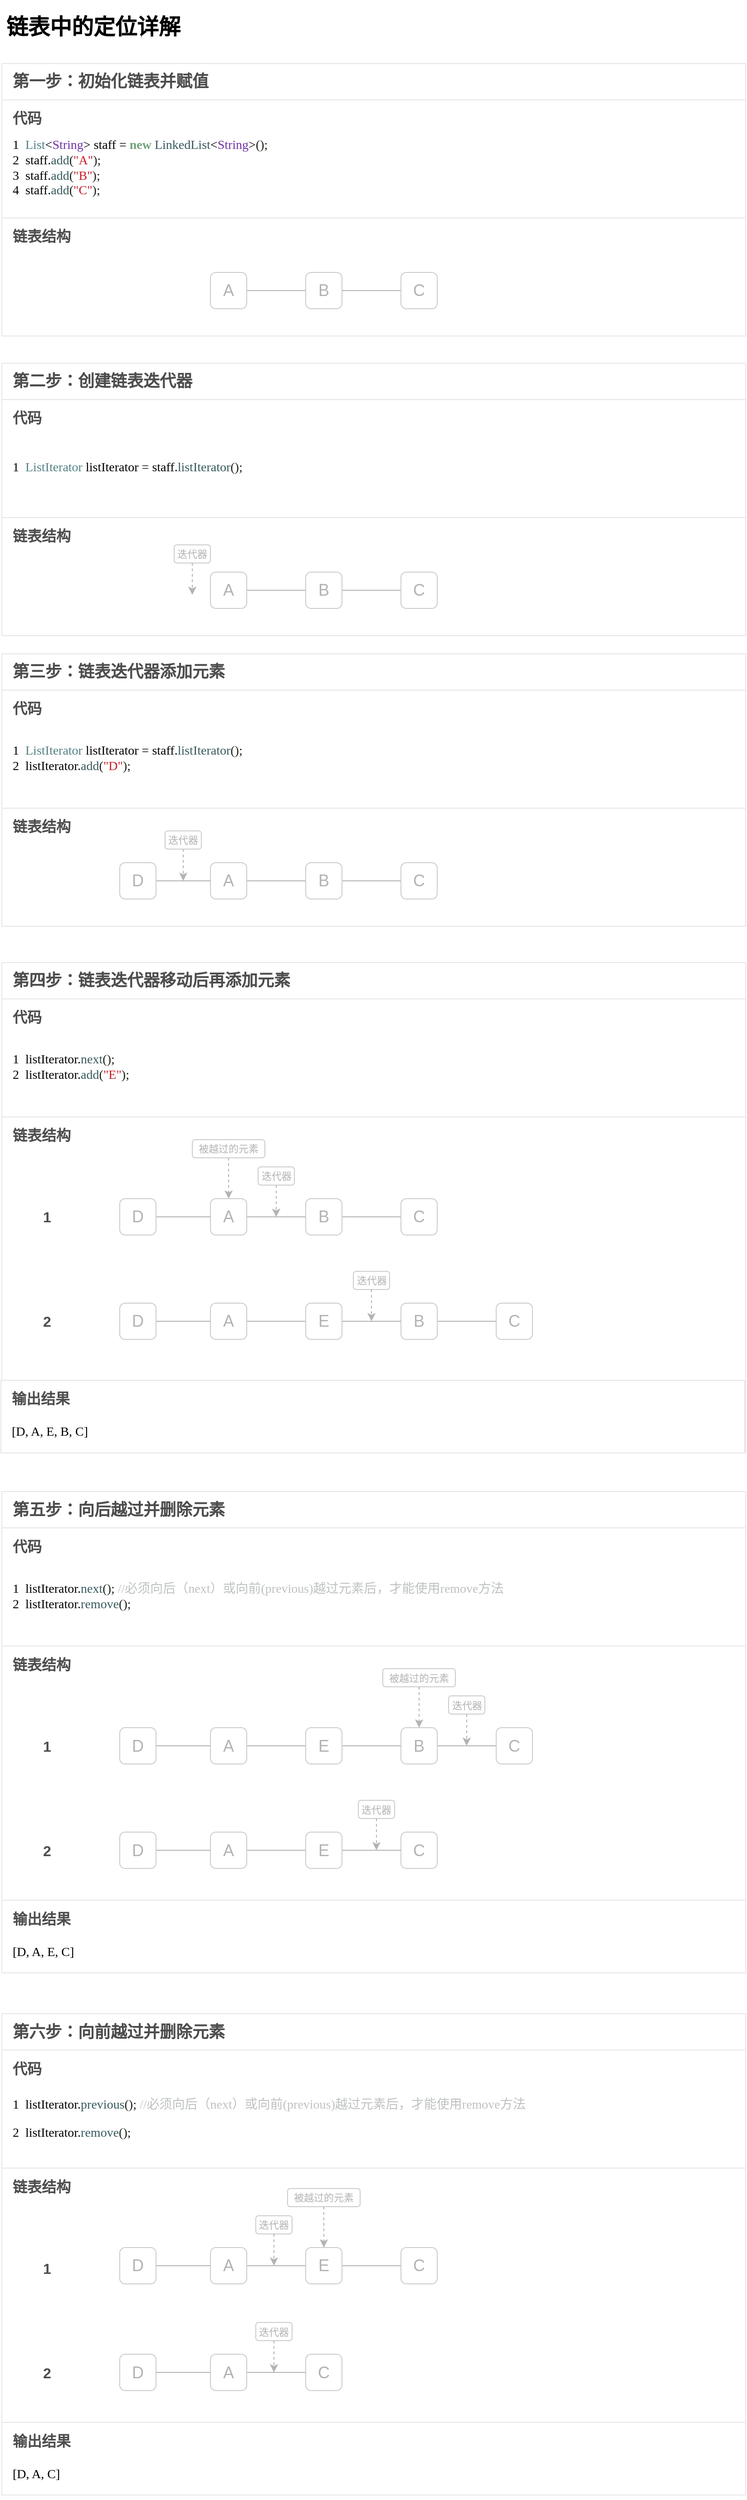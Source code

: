 <mxfile version="11.1.4" type="device"><diagram id="W3RQ6RzzjMSYz3hsEEtu" name="第 1 页"><mxGraphModel dx="1301" dy="922" grid="1" gridSize="10" guides="1" tooltips="1" connect="1" arrows="1" fold="1" page="1" pageScale="1" pageWidth="827" pageHeight="1169" math="0" shadow="0"><root><mxCell id="0"/><mxCell id="1" parent="0"/><mxCell id="7SkddYcQ12JWqPxKXjmv-43" value="" style="rounded=0;whiteSpace=wrap;html=1;fontSize=18;align=left;fontColor=#000000;strokeColor=#E6E6E6;" parent="1" vertex="1"><mxGeometry x="1" y="720" width="820" height="300" as="geometry"/></mxCell><mxCell id="7SkddYcQ12JWqPxKXjmv-44" value="" style="rounded=0;whiteSpace=wrap;html=1;fontSize=18;align=left;fontColor=#000000;strokeColor=#E6E6E6;" parent="1" vertex="1"><mxGeometry x="1" y="760" width="820" height="130" as="geometry"/></mxCell><mxCell id="7SkddYcQ12JWqPxKXjmv-7" value="" style="rounded=0;whiteSpace=wrap;html=1;fontSize=18;align=left;fontColor=#000000;strokeColor=#E6E6E6;" parent="1" vertex="1"><mxGeometry x="1" y="70" width="820" height="300" as="geometry"/></mxCell><mxCell id="7SkddYcQ12JWqPxKXjmv-1" value="&lt;h1&gt;链表中的定位详解&lt;/h1&gt;" style="text;html=1;strokeColor=none;fillColor=none;spacing=5;spacingTop=-20;whiteSpace=wrap;overflow=hidden;rounded=0;" parent="1" vertex="1"><mxGeometry x="1" y="10" width="210" height="40" as="geometry"/></mxCell><mxCell id="7SkddYcQ12JWqPxKXjmv-3" value="第一步：初始化链表并赋值" style="text;html=1;strokeColor=none;fillColor=none;align=left;verticalAlign=middle;whiteSpace=wrap;rounded=0;fontSize=18;fontStyle=1;fontColor=#4D4D4D;" parent="1" vertex="1"><mxGeometry x="11" y="80" width="240" height="20" as="geometry"/></mxCell><mxCell id="7SkddYcQ12JWqPxKXjmv-11" value="" style="rounded=0;whiteSpace=wrap;html=1;fontSize=18;align=left;fontColor=#000000;strokeColor=#E6E6E6;" parent="1" vertex="1"><mxGeometry x="1" y="110" width="820" height="130" as="geometry"/></mxCell><mxCell id="7SkddYcQ12JWqPxKXjmv-16" style="edgeStyle=orthogonalEdgeStyle;rounded=0;orthogonalLoop=1;jettySize=auto;html=1;exitX=1;exitY=0.5;exitDx=0;exitDy=0;entryX=0;entryY=0.5;entryDx=0;entryDy=0;strokeColor=#B3B3B3;fontSize=18;fontColor=#999999;endArrow=none;endFill=0;" parent="1" source="7SkddYcQ12JWqPxKXjmv-12" target="7SkddYcQ12JWqPxKXjmv-13" edge="1"><mxGeometry relative="1" as="geometry"/></mxCell><mxCell id="7SkddYcQ12JWqPxKXjmv-12" value="A" style="rounded=1;whiteSpace=wrap;html=1;strokeColor=#CCCCCC;fontSize=18;fontColor=#B3B3B3;align=center;" parent="1" vertex="1"><mxGeometry x="231" y="300" width="40" height="40" as="geometry"/></mxCell><mxCell id="7SkddYcQ12JWqPxKXjmv-17" style="edgeStyle=orthogonalEdgeStyle;rounded=0;orthogonalLoop=1;jettySize=auto;html=1;exitX=1;exitY=0.5;exitDx=0;exitDy=0;entryX=0;entryY=0.5;entryDx=0;entryDy=0;strokeColor=#B3B3B3;fontSize=18;fontColor=#999999;endArrow=none;endFill=0;" parent="1" source="7SkddYcQ12JWqPxKXjmv-13" target="7SkddYcQ12JWqPxKXjmv-14" edge="1"><mxGeometry relative="1" as="geometry"/></mxCell><mxCell id="7SkddYcQ12JWqPxKXjmv-13" value="B" style="rounded=1;whiteSpace=wrap;html=1;strokeColor=#CCCCCC;fontSize=18;fontColor=#B3B3B3;align=center;" parent="1" vertex="1"><mxGeometry x="336" y="300" width="40" height="40" as="geometry"/></mxCell><mxCell id="7SkddYcQ12JWqPxKXjmv-14" value="C" style="rounded=1;whiteSpace=wrap;html=1;strokeColor=#CCCCCC;fontSize=18;fontColor=#B3B3B3;align=center;" parent="1" vertex="1"><mxGeometry x="441" y="300" width="40" height="40" as="geometry"/></mxCell><mxCell id="7SkddYcQ12JWqPxKXjmv-15" value="链表结构" style="text;html=1;strokeColor=none;fillColor=none;align=left;verticalAlign=middle;whiteSpace=wrap;rounded=0;fontSize=16;fontStyle=1;fontColor=#4D4D4D;" parent="1" vertex="1"><mxGeometry x="11" y="250" width="80" height="20" as="geometry"/></mxCell><mxCell id="7SkddYcQ12JWqPxKXjmv-9" value="&lt;pre style=&quot;background-color: rgb(255 , 255 , 255) ; font-family: &amp;#34;menlo&amp;#34; ; font-size: 10.5pt&quot;&gt;1&lt;span style=&quot;color: #558186&quot;&gt;  List&lt;/span&gt;&amp;lt;&lt;span style=&quot;color: #6f33a7&quot;&gt;String&lt;/span&gt;&amp;gt; staff = &lt;span style=&quot;color: #72a276 ; font-weight: bold&quot;&gt;new &lt;/span&gt;&lt;span style=&quot;color: #37595d&quot;&gt;LinkedList&lt;/span&gt;&amp;lt;&lt;span style=&quot;color: #6f33a7&quot;&gt;String&lt;/span&gt;&amp;gt;&lt;span style=&quot;color: #1a1f16&quot;&gt;();&lt;br&gt;&lt;/span&gt;2  staff.&lt;span style=&quot;color: #37595d&quot;&gt;add&lt;/span&gt;&lt;span style=&quot;color: #1a1f16&quot;&gt;(&lt;/span&gt;&lt;span style=&quot;color: #c81b28&quot;&gt;&quot;A&quot;&lt;/span&gt;&lt;span style=&quot;color: #1a1f16&quot;&gt;);&lt;br&gt;&lt;/span&gt;3  staff.&lt;span style=&quot;color: #37595d&quot;&gt;add&lt;/span&gt;&lt;span style=&quot;color: #1a1f16&quot;&gt;(&lt;/span&gt;&lt;span style=&quot;color: #c81b28&quot;&gt;&quot;B&quot;&lt;/span&gt;&lt;span style=&quot;color: #1a1f16&quot;&gt;);&lt;br&gt;&lt;/span&gt;4  staff.&lt;span style=&quot;color: #37595d&quot;&gt;add&lt;/span&gt;&lt;span style=&quot;color: #1a1f16&quot;&gt;(&lt;/span&gt;&lt;span style=&quot;color: #c81b28&quot;&gt;&quot;C&quot;&lt;/span&gt;&lt;span style=&quot;color: #1a1f16&quot;&gt;);&lt;/span&gt;&lt;/pre&gt;" style="text;html=1;strokeColor=none;fillColor=none;align=left;verticalAlign=middle;whiteSpace=wrap;rounded=0;fontSize=18;fontColor=#000000;" parent="1" vertex="1"><mxGeometry x="11" y="150" width="410" height="70" as="geometry"/></mxCell><mxCell id="7SkddYcQ12JWqPxKXjmv-18" value="代码" style="text;html=1;strokeColor=none;fillColor=none;align=left;verticalAlign=middle;whiteSpace=wrap;rounded=0;fontSize=16;fontStyle=1;fontColor=#4D4D4D;" parent="1" vertex="1"><mxGeometry x="11" y="120" width="80" height="20" as="geometry"/></mxCell><mxCell id="7SkddYcQ12JWqPxKXjmv-19" value="" style="rounded=0;whiteSpace=wrap;html=1;fontSize=18;align=left;fontColor=#000000;strokeColor=#E6E6E6;" parent="1" vertex="1"><mxGeometry x="1" y="400" width="820" height="300" as="geometry"/></mxCell><mxCell id="7SkddYcQ12JWqPxKXjmv-20" value="第二步：创建链表迭代器" style="text;html=1;strokeColor=none;fillColor=none;align=left;verticalAlign=middle;whiteSpace=wrap;rounded=0;fontSize=18;fontStyle=1;fontColor=#4D4D4D;" parent="1" vertex="1"><mxGeometry x="11" y="410" width="240" height="20" as="geometry"/></mxCell><mxCell id="7SkddYcQ12JWqPxKXjmv-21" value="" style="rounded=0;whiteSpace=wrap;html=1;fontSize=18;align=left;fontColor=#000000;strokeColor=#E6E6E6;" parent="1" vertex="1"><mxGeometry x="1" y="440" width="820" height="130" as="geometry"/></mxCell><mxCell id="7SkddYcQ12JWqPxKXjmv-22" style="edgeStyle=orthogonalEdgeStyle;rounded=0;orthogonalLoop=1;jettySize=auto;html=1;exitX=1;exitY=0.5;exitDx=0;exitDy=0;entryX=0;entryY=0.5;entryDx=0;entryDy=0;strokeColor=#B3B3B3;fontSize=18;fontColor=#999999;endArrow=none;endFill=0;" parent="1" source="7SkddYcQ12JWqPxKXjmv-23" target="7SkddYcQ12JWqPxKXjmv-25" edge="1"><mxGeometry relative="1" as="geometry"/></mxCell><mxCell id="7SkddYcQ12JWqPxKXjmv-23" value="A" style="rounded=1;whiteSpace=wrap;html=1;strokeColor=#CCCCCC;fontSize=18;fontColor=#B3B3B3;align=center;" parent="1" vertex="1"><mxGeometry x="231" y="630" width="40" height="40" as="geometry"/></mxCell><mxCell id="7SkddYcQ12JWqPxKXjmv-24" style="edgeStyle=orthogonalEdgeStyle;rounded=0;orthogonalLoop=1;jettySize=auto;html=1;exitX=1;exitY=0.5;exitDx=0;exitDy=0;entryX=0;entryY=0.5;entryDx=0;entryDy=0;strokeColor=#B3B3B3;fontSize=18;fontColor=#999999;endArrow=none;endFill=0;" parent="1" source="7SkddYcQ12JWqPxKXjmv-25" target="7SkddYcQ12JWqPxKXjmv-26" edge="1"><mxGeometry relative="1" as="geometry"/></mxCell><mxCell id="7SkddYcQ12JWqPxKXjmv-25" value="B" style="rounded=1;whiteSpace=wrap;html=1;strokeColor=#CCCCCC;fontSize=18;fontColor=#B3B3B3;align=center;" parent="1" vertex="1"><mxGeometry x="336" y="630" width="40" height="40" as="geometry"/></mxCell><mxCell id="7SkddYcQ12JWqPxKXjmv-26" value="C" style="rounded=1;whiteSpace=wrap;html=1;strokeColor=#CCCCCC;fontSize=18;fontColor=#B3B3B3;align=center;" parent="1" vertex="1"><mxGeometry x="441" y="630" width="40" height="40" as="geometry"/></mxCell><mxCell id="7SkddYcQ12JWqPxKXjmv-27" value="链表结构" style="text;html=1;strokeColor=none;fillColor=none;align=left;verticalAlign=middle;whiteSpace=wrap;rounded=0;fontSize=16;fontStyle=1;fontColor=#4D4D4D;" parent="1" vertex="1"><mxGeometry x="11" y="580" width="80" height="20" as="geometry"/></mxCell><mxCell id="7SkddYcQ12JWqPxKXjmv-28" value="&lt;pre style=&quot;background-color: rgb(255 , 255 , 255) ; font-family: &amp;#34;menlo&amp;#34; ; font-size: 10.5pt&quot;&gt;&lt;pre style=&quot;font-family: &amp;#34;menlo&amp;#34; ; font-size: 10.5pt&quot;&gt;1  &lt;span style=&quot;color: #558186&quot;&gt;ListIterator &lt;/span&gt;listIterator = staff.&lt;span style=&quot;color: #37595d&quot;&gt;listIterator&lt;/span&gt;&lt;span style=&quot;color: #1a1f16&quot;&gt;();&lt;/span&gt;&lt;br&gt;&lt;/pre&gt;&lt;/pre&gt;" style="text;html=1;strokeColor=none;fillColor=none;align=left;verticalAlign=middle;whiteSpace=wrap;rounded=0;fontSize=18;fontColor=#000000;" parent="1" vertex="1"><mxGeometry x="11" y="480" width="410" height="70" as="geometry"/></mxCell><mxCell id="7SkddYcQ12JWqPxKXjmv-29" value="代码" style="text;html=1;strokeColor=none;fillColor=none;align=left;verticalAlign=middle;whiteSpace=wrap;rounded=0;fontSize=16;fontStyle=1;fontColor=#4D4D4D;" parent="1" vertex="1"><mxGeometry x="11" y="450" width="80" height="20" as="geometry"/></mxCell><mxCell id="7SkddYcQ12JWqPxKXjmv-30" value="第三步：链表迭代器添加元素" style="text;html=1;strokeColor=none;fillColor=none;align=left;verticalAlign=middle;whiteSpace=wrap;rounded=0;fontSize=18;fontStyle=1;fontColor=#4D4D4D;" parent="1" vertex="1"><mxGeometry x="11" y="730" width="330" height="20" as="geometry"/></mxCell><mxCell id="7SkddYcQ12JWqPxKXjmv-32" style="edgeStyle=orthogonalEdgeStyle;rounded=0;orthogonalLoop=1;jettySize=auto;html=1;exitX=1;exitY=0.5;exitDx=0;exitDy=0;entryX=0;entryY=0.5;entryDx=0;entryDy=0;strokeColor=#B3B3B3;fontSize=18;fontColor=#999999;endArrow=none;endFill=0;" parent="1" source="7SkddYcQ12JWqPxKXjmv-33" target="7SkddYcQ12JWqPxKXjmv-35" edge="1"><mxGeometry relative="1" as="geometry"/></mxCell><mxCell id="7SkddYcQ12JWqPxKXjmv-33" value="A" style="rounded=1;whiteSpace=wrap;html=1;strokeColor=#CCCCCC;fontSize=18;fontColor=#B3B3B3;align=center;" parent="1" vertex="1"><mxGeometry x="231" y="950" width="40" height="40" as="geometry"/></mxCell><mxCell id="7SkddYcQ12JWqPxKXjmv-34" style="edgeStyle=orthogonalEdgeStyle;rounded=0;orthogonalLoop=1;jettySize=auto;html=1;exitX=1;exitY=0.5;exitDx=0;exitDy=0;entryX=0;entryY=0.5;entryDx=0;entryDy=0;strokeColor=#B3B3B3;fontSize=18;fontColor=#999999;endArrow=none;endFill=0;" parent="1" source="7SkddYcQ12JWqPxKXjmv-35" target="7SkddYcQ12JWqPxKXjmv-36" edge="1"><mxGeometry relative="1" as="geometry"/></mxCell><mxCell id="7SkddYcQ12JWqPxKXjmv-35" value="B" style="rounded=1;whiteSpace=wrap;html=1;strokeColor=#CCCCCC;fontSize=18;fontColor=#B3B3B3;align=center;" parent="1" vertex="1"><mxGeometry x="336" y="950" width="40" height="40" as="geometry"/></mxCell><mxCell id="7SkddYcQ12JWqPxKXjmv-36" value="C" style="rounded=1;whiteSpace=wrap;html=1;strokeColor=#CCCCCC;fontSize=18;fontColor=#B3B3B3;align=center;" parent="1" vertex="1"><mxGeometry x="441" y="950" width="40" height="40" as="geometry"/></mxCell><mxCell id="7SkddYcQ12JWqPxKXjmv-37" value="链表结构" style="text;html=1;strokeColor=none;fillColor=none;align=left;verticalAlign=middle;whiteSpace=wrap;rounded=0;fontSize=16;fontStyle=1;fontColor=#4D4D4D;" parent="1" vertex="1"><mxGeometry x="11" y="900" width="80" height="20" as="geometry"/></mxCell><mxCell id="7SkddYcQ12JWqPxKXjmv-38" value="&lt;pre style=&quot;background-color: rgb(255 , 255 , 255) ; font-family: &amp;#34;menlo&amp;#34; ; font-size: 10.5pt&quot;&gt;&lt;pre style=&quot;font-family: &amp;#34;menlo&amp;#34; ; font-size: 10.5pt&quot;&gt;&lt;pre style=&quot;font-family: &amp;#34;menlo&amp;#34; ; font-size: 10.5pt&quot;&gt;1  &lt;span style=&quot;color: #558186&quot;&gt;ListIterator &lt;/span&gt;listIterator = staff.&lt;span style=&quot;color: #37595d&quot;&gt;listIterator&lt;/span&gt;&lt;span style=&quot;color: #1a1f16&quot;&gt;();&lt;br&gt;&lt;/span&gt;2  listIterator.&lt;span style=&quot;color: #37595d&quot;&gt;add&lt;/span&gt;&lt;span style=&quot;color: #1a1f16&quot;&gt;(&lt;/span&gt;&lt;span style=&quot;color: #c81b28&quot;&gt;&quot;D&quot;&lt;/span&gt;&lt;span style=&quot;color: #1a1f16&quot;&gt;);&lt;/span&gt;&lt;/pre&gt;&lt;/pre&gt;&lt;/pre&gt;" style="text;html=1;strokeColor=none;fillColor=none;align=left;verticalAlign=middle;whiteSpace=wrap;rounded=0;fontSize=18;fontColor=#000000;" parent="1" vertex="1"><mxGeometry x="11" y="800" width="410" height="70" as="geometry"/></mxCell><mxCell id="7SkddYcQ12JWqPxKXjmv-39" value="代码" style="text;html=1;strokeColor=none;fillColor=none;align=left;verticalAlign=middle;whiteSpace=wrap;rounded=0;fontSize=16;fontStyle=1;fontColor=#4D4D4D;" parent="1" vertex="1"><mxGeometry x="11" y="770" width="80" height="20" as="geometry"/></mxCell><mxCell id="7SkddYcQ12JWqPxKXjmv-48" value="" style="group" parent="1" vertex="1" connectable="0"><mxGeometry x="191" y="600" width="40" height="55" as="geometry"/></mxCell><mxCell id="7SkddYcQ12JWqPxKXjmv-46" value="" style="endArrow=classic;html=1;strokeColor=#B3B3B3;fontSize=16;fontColor=#4D4D4D;dashed=1;exitX=0.5;exitY=1;exitDx=0;exitDy=0;" parent="7SkddYcQ12JWqPxKXjmv-48" source="7SkddYcQ12JWqPxKXjmv-47" edge="1"><mxGeometry width="50" height="50" relative="1" as="geometry"><mxPoint x="25" y="20" as="sourcePoint"/><mxPoint x="20" y="55" as="targetPoint"/></mxGeometry></mxCell><mxCell id="7SkddYcQ12JWqPxKXjmv-47" value="迭代器" style="rounded=1;whiteSpace=wrap;html=1;strokeColor=#CCCCCC;fontSize=11;fontColor=#B3B3B3;align=center;" parent="7SkddYcQ12JWqPxKXjmv-48" vertex="1"><mxGeometry width="40" height="20" as="geometry"/></mxCell><mxCell id="7SkddYcQ12JWqPxKXjmv-51" value="" style="group" parent="1" vertex="1" connectable="0"><mxGeometry x="181" y="915" width="40" height="55" as="geometry"/></mxCell><mxCell id="7SkddYcQ12JWqPxKXjmv-52" value="" style="endArrow=classic;html=1;strokeColor=#B3B3B3;fontSize=16;fontColor=#4D4D4D;dashed=1;exitX=0.5;exitY=1;exitDx=0;exitDy=0;" parent="7SkddYcQ12JWqPxKXjmv-51" source="7SkddYcQ12JWqPxKXjmv-53" edge="1"><mxGeometry width="50" height="50" relative="1" as="geometry"><mxPoint x="25" y="20" as="sourcePoint"/><mxPoint x="20" y="55" as="targetPoint"/></mxGeometry></mxCell><mxCell id="7SkddYcQ12JWqPxKXjmv-53" value="迭代器" style="rounded=1;whiteSpace=wrap;html=1;strokeColor=#CCCCCC;fontSize=11;fontColor=#B3B3B3;align=center;" parent="7SkddYcQ12JWqPxKXjmv-51" vertex="1"><mxGeometry width="40" height="20" as="geometry"/></mxCell><mxCell id="7SkddYcQ12JWqPxKXjmv-55" style="edgeStyle=orthogonalEdgeStyle;rounded=0;orthogonalLoop=1;jettySize=auto;html=1;exitX=1;exitY=0.5;exitDx=0;exitDy=0;entryX=0;entryY=0.5;entryDx=0;entryDy=0;endArrow=none;endFill=0;strokeColor=#B3B3B3;fontSize=11;fontColor=#4D4D4D;" parent="1" source="7SkddYcQ12JWqPxKXjmv-54" target="7SkddYcQ12JWqPxKXjmv-33" edge="1"><mxGeometry relative="1" as="geometry"/></mxCell><mxCell id="7SkddYcQ12JWqPxKXjmv-54" value="D" style="rounded=1;whiteSpace=wrap;html=1;strokeColor=#CCCCCC;fontSize=18;fontColor=#B3B3B3;align=center;" parent="1" vertex="1"><mxGeometry x="131" y="950" width="40" height="40" as="geometry"/></mxCell><mxCell id="7SkddYcQ12JWqPxKXjmv-56" value="" style="rounded=0;whiteSpace=wrap;html=1;fontSize=18;align=left;fontColor=#000000;strokeColor=#E6E6E6;" parent="1" vertex="1"><mxGeometry x="1" y="1060" width="820" height="540" as="geometry"/></mxCell><mxCell id="7SkddYcQ12JWqPxKXjmv-57" value="" style="rounded=0;whiteSpace=wrap;html=1;fontSize=18;align=left;fontColor=#000000;strokeColor=#E6E6E6;" parent="1" vertex="1"><mxGeometry x="1" y="1100" width="820" height="130" as="geometry"/></mxCell><mxCell id="7SkddYcQ12JWqPxKXjmv-58" value="第四步：链表迭代器移动后再添加元素" style="text;html=1;strokeColor=none;fillColor=none;align=left;verticalAlign=middle;whiteSpace=wrap;rounded=0;fontSize=18;fontStyle=1;fontColor=#4D4D4D;" parent="1" vertex="1"><mxGeometry x="11" y="1070" width="370" height="20" as="geometry"/></mxCell><mxCell id="7SkddYcQ12JWqPxKXjmv-59" style="edgeStyle=orthogonalEdgeStyle;rounded=0;orthogonalLoop=1;jettySize=auto;html=1;exitX=1;exitY=0.5;exitDx=0;exitDy=0;entryX=0;entryY=0.5;entryDx=0;entryDy=0;strokeColor=#B3B3B3;fontSize=18;fontColor=#999999;endArrow=none;endFill=0;" parent="1" source="7SkddYcQ12JWqPxKXjmv-60" target="7SkddYcQ12JWqPxKXjmv-62" edge="1"><mxGeometry relative="1" as="geometry"/></mxCell><mxCell id="7SkddYcQ12JWqPxKXjmv-60" value="A" style="rounded=1;whiteSpace=wrap;html=1;strokeColor=#CCCCCC;fontSize=18;fontColor=#B3B3B3;align=center;" parent="1" vertex="1"><mxGeometry x="231" y="1320" width="40" height="40" as="geometry"/></mxCell><mxCell id="7SkddYcQ12JWqPxKXjmv-61" style="edgeStyle=orthogonalEdgeStyle;rounded=0;orthogonalLoop=1;jettySize=auto;html=1;exitX=1;exitY=0.5;exitDx=0;exitDy=0;entryX=0;entryY=0.5;entryDx=0;entryDy=0;strokeColor=#B3B3B3;fontSize=18;fontColor=#999999;endArrow=none;endFill=0;" parent="1" source="7SkddYcQ12JWqPxKXjmv-62" target="7SkddYcQ12JWqPxKXjmv-63" edge="1"><mxGeometry relative="1" as="geometry"/></mxCell><mxCell id="7SkddYcQ12JWqPxKXjmv-62" value="B" style="rounded=1;whiteSpace=wrap;html=1;strokeColor=#CCCCCC;fontSize=18;fontColor=#B3B3B3;align=center;" parent="1" vertex="1"><mxGeometry x="336" y="1320" width="40" height="40" as="geometry"/></mxCell><mxCell id="7SkddYcQ12JWqPxKXjmv-63" value="C" style="rounded=1;whiteSpace=wrap;html=1;strokeColor=#CCCCCC;fontSize=18;fontColor=#B3B3B3;align=center;" parent="1" vertex="1"><mxGeometry x="441" y="1320" width="40" height="40" as="geometry"/></mxCell><mxCell id="7SkddYcQ12JWqPxKXjmv-64" value="链表结构" style="text;html=1;strokeColor=none;fillColor=none;align=left;verticalAlign=middle;whiteSpace=wrap;rounded=0;fontSize=16;fontStyle=1;fontColor=#4D4D4D;" parent="1" vertex="1"><mxGeometry x="11" y="1240" width="80" height="20" as="geometry"/></mxCell><mxCell id="7SkddYcQ12JWqPxKXjmv-65" value="&lt;pre style=&quot;background-color: rgb(255 , 255 , 255) ; font-family: &amp;#34;menlo&amp;#34; ; font-size: 10.5pt&quot;&gt;&lt;pre style=&quot;font-family: &amp;#34;menlo&amp;#34; ; font-size: 10.5pt&quot;&gt;&lt;pre style=&quot;font-family: &amp;#34;menlo&amp;#34; ; font-size: 10.5pt&quot;&gt;&lt;pre style=&quot;font-family: &amp;#34;menlo&amp;#34; ; font-size: 10.5pt&quot;&gt;1  listIterator.&lt;span style=&quot;color: #37595d&quot;&gt;next&lt;/span&gt;&lt;span style=&quot;color: #1a1f16&quot;&gt;();&lt;br&gt;&lt;/span&gt;2  listIterator.&lt;span style=&quot;color: #37595d&quot;&gt;add&lt;/span&gt;&lt;span style=&quot;color: #1a1f16&quot;&gt;(&lt;/span&gt;&lt;span style=&quot;color: #c81b28&quot;&gt;&quot;E&quot;&lt;/span&gt;&lt;span style=&quot;color: #1a1f16&quot;&gt;);&lt;/span&gt;&lt;/pre&gt;&lt;/pre&gt;&lt;/pre&gt;&lt;/pre&gt;" style="text;html=1;strokeColor=none;fillColor=none;align=left;verticalAlign=middle;whiteSpace=wrap;rounded=0;fontSize=18;fontColor=#000000;" parent="1" vertex="1"><mxGeometry x="11" y="1140" width="410" height="70" as="geometry"/></mxCell><mxCell id="7SkddYcQ12JWqPxKXjmv-66" value="代码" style="text;html=1;strokeColor=none;fillColor=none;align=left;verticalAlign=middle;whiteSpace=wrap;rounded=0;fontSize=16;fontStyle=1;fontColor=#4D4D4D;" parent="1" vertex="1"><mxGeometry x="11" y="1110" width="80" height="20" as="geometry"/></mxCell><mxCell id="7SkddYcQ12JWqPxKXjmv-67" value="" style="group" parent="1" vertex="1" connectable="0"><mxGeometry x="283.5" y="1285" width="40" height="55" as="geometry"/></mxCell><mxCell id="7SkddYcQ12JWqPxKXjmv-68" value="" style="endArrow=classic;html=1;strokeColor=#B3B3B3;fontSize=16;fontColor=#4D4D4D;dashed=1;" parent="7SkddYcQ12JWqPxKXjmv-67" source="7SkddYcQ12JWqPxKXjmv-69" edge="1"><mxGeometry width="50" height="50" relative="1" as="geometry"><mxPoint x="25" y="20" as="sourcePoint"/><mxPoint x="20" y="55" as="targetPoint"/></mxGeometry></mxCell><mxCell id="7SkddYcQ12JWqPxKXjmv-69" value="迭代器" style="rounded=1;whiteSpace=wrap;html=1;strokeColor=#CCCCCC;fontSize=11;fontColor=#B3B3B3;align=center;" parent="7SkddYcQ12JWqPxKXjmv-67" vertex="1"><mxGeometry width="40" height="20" as="geometry"/></mxCell><mxCell id="7SkddYcQ12JWqPxKXjmv-70" style="edgeStyle=orthogonalEdgeStyle;rounded=0;orthogonalLoop=1;jettySize=auto;html=1;exitX=1;exitY=0.5;exitDx=0;exitDy=0;entryX=0;entryY=0.5;entryDx=0;entryDy=0;endArrow=none;endFill=0;strokeColor=#B3B3B3;fontSize=11;fontColor=#4D4D4D;" parent="1" source="7SkddYcQ12JWqPxKXjmv-71" target="7SkddYcQ12JWqPxKXjmv-60" edge="1"><mxGeometry relative="1" as="geometry"/></mxCell><mxCell id="7SkddYcQ12JWqPxKXjmv-71" value="D" style="rounded=1;whiteSpace=wrap;html=1;strokeColor=#CCCCCC;fontSize=18;fontColor=#B3B3B3;align=center;" parent="1" vertex="1"><mxGeometry x="131" y="1320" width="40" height="40" as="geometry"/></mxCell><mxCell id="7SkddYcQ12JWqPxKXjmv-72" value="1" style="text;html=1;strokeColor=none;fillColor=none;align=center;verticalAlign=middle;whiteSpace=wrap;rounded=0;fontSize=16;fontStyle=1;fontColor=#4D4D4D;" parent="1" vertex="1"><mxGeometry x="11" y="1330" width="80" height="20" as="geometry"/></mxCell><mxCell id="7SkddYcQ12JWqPxKXjmv-85" style="edgeStyle=orthogonalEdgeStyle;rounded=0;orthogonalLoop=1;jettySize=auto;html=1;exitX=1;exitY=0.5;exitDx=0;exitDy=0;entryX=0;entryY=0.5;entryDx=0;entryDy=0;endArrow=none;endFill=0;strokeColor=#B3B3B3;fontSize=11;fontColor=#4D4D4D;" parent="1" source="7SkddYcQ12JWqPxKXjmv-74" target="7SkddYcQ12JWqPxKXjmv-84" edge="1"><mxGeometry relative="1" as="geometry"/></mxCell><mxCell id="7SkddYcQ12JWqPxKXjmv-74" value="A" style="rounded=1;whiteSpace=wrap;html=1;strokeColor=#CCCCCC;fontSize=18;fontColor=#B3B3B3;align=center;" parent="1" vertex="1"><mxGeometry x="231" y="1435" width="40" height="40" as="geometry"/></mxCell><mxCell id="7SkddYcQ12JWqPxKXjmv-75" style="edgeStyle=orthogonalEdgeStyle;rounded=0;orthogonalLoop=1;jettySize=auto;html=1;exitX=1;exitY=0.5;exitDx=0;exitDy=0;entryX=0;entryY=0.5;entryDx=0;entryDy=0;strokeColor=#B3B3B3;fontSize=18;fontColor=#999999;endArrow=none;endFill=0;" parent="1" source="7SkddYcQ12JWqPxKXjmv-76" target="7SkddYcQ12JWqPxKXjmv-77" edge="1"><mxGeometry relative="1" as="geometry"/></mxCell><mxCell id="7SkddYcQ12JWqPxKXjmv-76" value="B" style="rounded=1;whiteSpace=wrap;html=1;strokeColor=#CCCCCC;fontSize=18;fontColor=#B3B3B3;align=center;" parent="1" vertex="1"><mxGeometry x="441" y="1435" width="40" height="40" as="geometry"/></mxCell><mxCell id="7SkddYcQ12JWqPxKXjmv-77" value="C" style="rounded=1;whiteSpace=wrap;html=1;strokeColor=#CCCCCC;fontSize=18;fontColor=#B3B3B3;align=center;" parent="1" vertex="1"><mxGeometry x="546" y="1435" width="40" height="40" as="geometry"/></mxCell><mxCell id="7SkddYcQ12JWqPxKXjmv-81" style="edgeStyle=orthogonalEdgeStyle;rounded=0;orthogonalLoop=1;jettySize=auto;html=1;exitX=1;exitY=0.5;exitDx=0;exitDy=0;entryX=0;entryY=0.5;entryDx=0;entryDy=0;endArrow=none;endFill=0;strokeColor=#B3B3B3;fontSize=11;fontColor=#4D4D4D;" parent="1" source="7SkddYcQ12JWqPxKXjmv-82" target="7SkddYcQ12JWqPxKXjmv-74" edge="1"><mxGeometry relative="1" as="geometry"/></mxCell><mxCell id="7SkddYcQ12JWqPxKXjmv-82" value="D" style="rounded=1;whiteSpace=wrap;html=1;strokeColor=#CCCCCC;fontSize=18;fontColor=#B3B3B3;align=center;" parent="1" vertex="1"><mxGeometry x="131" y="1435" width="40" height="40" as="geometry"/></mxCell><mxCell id="7SkddYcQ12JWqPxKXjmv-83" value="2" style="text;html=1;strokeColor=none;fillColor=none;align=center;verticalAlign=middle;whiteSpace=wrap;rounded=0;fontSize=16;fontStyle=1;fontColor=#4D4D4D;" parent="1" vertex="1"><mxGeometry x="11" y="1445" width="80" height="20" as="geometry"/></mxCell><mxCell id="7SkddYcQ12JWqPxKXjmv-86" style="edgeStyle=orthogonalEdgeStyle;rounded=0;orthogonalLoop=1;jettySize=auto;html=1;exitX=1;exitY=0.5;exitDx=0;exitDy=0;entryX=0;entryY=0.5;entryDx=0;entryDy=0;endArrow=none;endFill=0;strokeColor=#B3B3B3;fontSize=11;fontColor=#4D4D4D;" parent="1" source="7SkddYcQ12JWqPxKXjmv-84" target="7SkddYcQ12JWqPxKXjmv-76" edge="1"><mxGeometry relative="1" as="geometry"/></mxCell><mxCell id="7SkddYcQ12JWqPxKXjmv-84" value="E" style="rounded=1;whiteSpace=wrap;html=1;strokeColor=#CCCCCC;fontSize=18;fontColor=#B3B3B3;align=center;" parent="1" vertex="1"><mxGeometry x="336" y="1435" width="40" height="40" as="geometry"/></mxCell><mxCell id="7SkddYcQ12JWqPxKXjmv-80" value="迭代器" style="rounded=1;whiteSpace=wrap;html=1;strokeColor=#CCCCCC;fontSize=11;fontColor=#B3B3B3;align=center;" parent="1" vertex="1"><mxGeometry x="388.5" y="1400" width="40" height="20" as="geometry"/></mxCell><mxCell id="7SkddYcQ12JWqPxKXjmv-79" value="" style="endArrow=classic;html=1;strokeColor=#B3B3B3;fontSize=16;fontColor=#4D4D4D;dashed=1;" parent="1" source="7SkddYcQ12JWqPxKXjmv-80" edge="1"><mxGeometry width="50" height="50" relative="1" as="geometry"><mxPoint x="413.5" y="1420" as="sourcePoint"/><mxPoint x="408.5" y="1455" as="targetPoint"/></mxGeometry></mxCell><mxCell id="7SkddYcQ12JWqPxKXjmv-87" value="" style="rounded=0;whiteSpace=wrap;html=1;fontSize=18;align=left;fontColor=#000000;strokeColor=#E6E6E6;" parent="1" vertex="1"><mxGeometry x="1" y="1642.5" width="820" height="530" as="geometry"/></mxCell><mxCell id="7SkddYcQ12JWqPxKXjmv-88" value="" style="rounded=0;whiteSpace=wrap;html=1;fontSize=18;align=left;fontColor=#000000;strokeColor=#E6E6E6;" parent="1" vertex="1"><mxGeometry x="1" y="1682.5" width="820" height="130" as="geometry"/></mxCell><mxCell id="7SkddYcQ12JWqPxKXjmv-89" value="第五步：向后越过并删除元素" style="text;html=1;strokeColor=none;fillColor=none;align=left;verticalAlign=middle;whiteSpace=wrap;rounded=0;fontSize=18;fontStyle=1;fontColor=#4D4D4D;" parent="1" vertex="1"><mxGeometry x="11" y="1652.5" width="290" height="20" as="geometry"/></mxCell><mxCell id="7SkddYcQ12JWqPxKXjmv-95" value="链表结构" style="text;html=1;strokeColor=none;fillColor=none;align=left;verticalAlign=middle;whiteSpace=wrap;rounded=0;fontSize=16;fontStyle=1;fontColor=#4D4D4D;" parent="1" vertex="1"><mxGeometry x="11" y="1822.5" width="80" height="20" as="geometry"/></mxCell><mxCell id="7SkddYcQ12JWqPxKXjmv-96" value="&lt;pre style=&quot;background-color: rgb(255 , 255 , 255) ; font-family: &amp;#34;menlo&amp;#34; ; font-size: 10.5pt&quot;&gt;&lt;pre style=&quot;font-family: &amp;#34;menlo&amp;#34; ; font-size: 10.5pt&quot;&gt;&lt;pre style=&quot;font-family: &amp;#34;menlo&amp;#34; ; font-size: 10.5pt&quot;&gt;&lt;pre style=&quot;font-family: &amp;#34;menlo&amp;#34; ; font-size: 10.5pt&quot;&gt;&lt;pre style=&quot;font-family: &amp;#34;menlo&amp;#34; ; font-size: 10.5pt&quot;&gt;&lt;pre style=&quot;font-family: &amp;#34;menlo&amp;#34; ; font-size: 10.5pt&quot;&gt;1  listIterator.&lt;span style=&quot;color: #37595d&quot;&gt;next&lt;/span&gt;&lt;span style=&quot;color: #1a1f16&quot;&gt;(); &lt;/span&gt;&lt;span style=&quot;color: #bdc2bf&quot;&gt;//必须向后（next）或向前(previous)越过元素后，才能使用remove方法&lt;br&gt;&lt;/span&gt;2  listIterator.&lt;span style=&quot;color: #37595d&quot;&gt;remove&lt;/span&gt;&lt;span style=&quot;color: #1a1f16&quot;&gt;();&lt;/span&gt;&lt;/pre&gt;&lt;/pre&gt;&lt;/pre&gt;&lt;/pre&gt;&lt;/pre&gt;&lt;/pre&gt;" style="text;html=1;strokeColor=none;fillColor=none;align=left;verticalAlign=middle;whiteSpace=wrap;rounded=0;fontSize=18;fontColor=#000000;" parent="1" vertex="1"><mxGeometry x="11" y="1722.5" width="690" height="70" as="geometry"/></mxCell><mxCell id="7SkddYcQ12JWqPxKXjmv-97" value="代码" style="text;html=1;strokeColor=none;fillColor=none;align=left;verticalAlign=middle;whiteSpace=wrap;rounded=0;fontSize=16;fontStyle=1;fontColor=#4D4D4D;" parent="1" vertex="1"><mxGeometry x="11" y="1692.5" width="80" height="20" as="geometry"/></mxCell><mxCell id="7SkddYcQ12JWqPxKXjmv-103" value="1" style="text;html=1;strokeColor=none;fillColor=none;align=center;verticalAlign=middle;whiteSpace=wrap;rounded=0;fontSize=16;fontStyle=1;fontColor=#4D4D4D;" parent="1" vertex="1"><mxGeometry x="11" y="1912.5" width="80" height="20" as="geometry"/></mxCell><mxCell id="7SkddYcQ12JWqPxKXjmv-104" style="edgeStyle=orthogonalEdgeStyle;rounded=0;orthogonalLoop=1;jettySize=auto;html=1;exitX=1;exitY=0.5;exitDx=0;exitDy=0;entryX=0;entryY=0.5;entryDx=0;entryDy=0;endArrow=none;endFill=0;strokeColor=#B3B3B3;fontSize=11;fontColor=#4D4D4D;" parent="1" source="7SkddYcQ12JWqPxKXjmv-105" target="7SkddYcQ12JWqPxKXjmv-113" edge="1"><mxGeometry relative="1" as="geometry"/></mxCell><mxCell id="7SkddYcQ12JWqPxKXjmv-105" value="A" style="rounded=1;whiteSpace=wrap;html=1;strokeColor=#CCCCCC;fontSize=18;fontColor=#B3B3B3;align=center;" parent="1" vertex="1"><mxGeometry x="231" y="1902.5" width="40" height="40" as="geometry"/></mxCell><mxCell id="7SkddYcQ12JWqPxKXjmv-106" style="edgeStyle=orthogonalEdgeStyle;rounded=0;orthogonalLoop=1;jettySize=auto;html=1;exitX=1;exitY=0.5;exitDx=0;exitDy=0;entryX=0;entryY=0.5;entryDx=0;entryDy=0;strokeColor=#B3B3B3;fontSize=18;fontColor=#999999;endArrow=none;endFill=0;" parent="1" source="7SkddYcQ12JWqPxKXjmv-107" target="7SkddYcQ12JWqPxKXjmv-108" edge="1"><mxGeometry relative="1" as="geometry"/></mxCell><mxCell id="7SkddYcQ12JWqPxKXjmv-107" value="B" style="rounded=1;whiteSpace=wrap;html=1;strokeColor=#CCCCCC;fontSize=18;fontColor=#B3B3B3;align=center;" parent="1" vertex="1"><mxGeometry x="441" y="1902.5" width="40" height="40" as="geometry"/></mxCell><mxCell id="7SkddYcQ12JWqPxKXjmv-108" value="C" style="rounded=1;whiteSpace=wrap;html=1;strokeColor=#CCCCCC;fontSize=18;fontColor=#B3B3B3;align=center;" parent="1" vertex="1"><mxGeometry x="546" y="1902.5" width="40" height="40" as="geometry"/></mxCell><mxCell id="7SkddYcQ12JWqPxKXjmv-109" style="edgeStyle=orthogonalEdgeStyle;rounded=0;orthogonalLoop=1;jettySize=auto;html=1;exitX=1;exitY=0.5;exitDx=0;exitDy=0;entryX=0;entryY=0.5;entryDx=0;entryDy=0;endArrow=none;endFill=0;strokeColor=#B3B3B3;fontSize=11;fontColor=#4D4D4D;" parent="1" source="7SkddYcQ12JWqPxKXjmv-110" target="7SkddYcQ12JWqPxKXjmv-105" edge="1"><mxGeometry relative="1" as="geometry"/></mxCell><mxCell id="7SkddYcQ12JWqPxKXjmv-110" value="D" style="rounded=1;whiteSpace=wrap;html=1;strokeColor=#CCCCCC;fontSize=18;fontColor=#B3B3B3;align=center;" parent="1" vertex="1"><mxGeometry x="131" y="1902.5" width="40" height="40" as="geometry"/></mxCell><mxCell id="7SkddYcQ12JWqPxKXjmv-111" value="2" style="text;html=1;strokeColor=none;fillColor=none;align=center;verticalAlign=middle;whiteSpace=wrap;rounded=0;fontSize=16;fontStyle=1;fontColor=#4D4D4D;" parent="1" vertex="1"><mxGeometry x="11" y="2027.5" width="80" height="20" as="geometry"/></mxCell><mxCell id="7SkddYcQ12JWqPxKXjmv-112" style="edgeStyle=orthogonalEdgeStyle;rounded=0;orthogonalLoop=1;jettySize=auto;html=1;exitX=1;exitY=0.5;exitDx=0;exitDy=0;entryX=0;entryY=0.5;entryDx=0;entryDy=0;endArrow=none;endFill=0;strokeColor=#B3B3B3;fontSize=11;fontColor=#4D4D4D;" parent="1" source="7SkddYcQ12JWqPxKXjmv-113" target="7SkddYcQ12JWqPxKXjmv-107" edge="1"><mxGeometry relative="1" as="geometry"/></mxCell><mxCell id="7SkddYcQ12JWqPxKXjmv-113" value="E" style="rounded=1;whiteSpace=wrap;html=1;strokeColor=#CCCCCC;fontSize=18;fontColor=#B3B3B3;align=center;" parent="1" vertex="1"><mxGeometry x="336" y="1902.5" width="40" height="40" as="geometry"/></mxCell><mxCell id="7SkddYcQ12JWqPxKXjmv-114" value="迭代器" style="rounded=1;whiteSpace=wrap;html=1;strokeColor=#CCCCCC;fontSize=11;fontColor=#B3B3B3;align=center;" parent="1" vertex="1"><mxGeometry x="493.5" y="1867.5" width="40" height="20" as="geometry"/></mxCell><mxCell id="7SkddYcQ12JWqPxKXjmv-115" value="" style="endArrow=classic;html=1;strokeColor=#B3B3B3;fontSize=16;fontColor=#4D4D4D;dashed=1;" parent="1" source="7SkddYcQ12JWqPxKXjmv-114" edge="1"><mxGeometry width="50" height="50" relative="1" as="geometry"><mxPoint x="518.5" y="1887.5" as="sourcePoint"/><mxPoint x="513.5" y="1922.5" as="targetPoint"/></mxGeometry></mxCell><mxCell id="wWGhLeHHi8Di6U3fGW6Z-1" style="edgeStyle=orthogonalEdgeStyle;rounded=0;orthogonalLoop=1;jettySize=auto;html=1;exitX=1;exitY=0.5;exitDx=0;exitDy=0;entryX=0;entryY=0.5;entryDx=0;entryDy=0;endArrow=none;endFill=0;strokeColor=#B3B3B3;fontSize=11;fontColor=#4D4D4D;" edge="1" source="wWGhLeHHi8Di6U3fGW6Z-2" target="wWGhLeHHi8Di6U3fGW6Z-9" parent="1"><mxGeometry relative="1" as="geometry"/></mxCell><mxCell id="wWGhLeHHi8Di6U3fGW6Z-2" value="A" style="rounded=1;whiteSpace=wrap;html=1;strokeColor=#CCCCCC;fontSize=18;fontColor=#B3B3B3;align=center;" vertex="1" parent="1"><mxGeometry x="231" y="2017.5" width="40" height="40" as="geometry"/></mxCell><mxCell id="wWGhLeHHi8Di6U3fGW6Z-5" value="C" style="rounded=1;whiteSpace=wrap;html=1;strokeColor=#CCCCCC;fontSize=18;fontColor=#B3B3B3;align=center;" vertex="1" parent="1"><mxGeometry x="441" y="2017.5" width="40" height="40" as="geometry"/></mxCell><mxCell id="wWGhLeHHi8Di6U3fGW6Z-6" style="edgeStyle=orthogonalEdgeStyle;rounded=0;orthogonalLoop=1;jettySize=auto;html=1;exitX=1;exitY=0.5;exitDx=0;exitDy=0;entryX=0;entryY=0.5;entryDx=0;entryDy=0;endArrow=none;endFill=0;strokeColor=#B3B3B3;fontSize=11;fontColor=#4D4D4D;" edge="1" source="wWGhLeHHi8Di6U3fGW6Z-7" target="wWGhLeHHi8Di6U3fGW6Z-2" parent="1"><mxGeometry relative="1" as="geometry"/></mxCell><mxCell id="wWGhLeHHi8Di6U3fGW6Z-7" value="D" style="rounded=1;whiteSpace=wrap;html=1;strokeColor=#CCCCCC;fontSize=18;fontColor=#B3B3B3;align=center;" vertex="1" parent="1"><mxGeometry x="131" y="2017.5" width="40" height="40" as="geometry"/></mxCell><mxCell id="wWGhLeHHi8Di6U3fGW6Z-8" style="edgeStyle=orthogonalEdgeStyle;rounded=0;orthogonalLoop=1;jettySize=auto;html=1;exitX=1;exitY=0.5;exitDx=0;exitDy=0;entryX=0;entryY=0.5;entryDx=0;entryDy=0;endArrow=none;endFill=0;strokeColor=#B3B3B3;fontSize=11;fontColor=#4D4D4D;" edge="1" source="wWGhLeHHi8Di6U3fGW6Z-9" parent="1"><mxGeometry relative="1" as="geometry"><mxPoint x="441" y="2037.5" as="targetPoint"/></mxGeometry></mxCell><mxCell id="wWGhLeHHi8Di6U3fGW6Z-9" value="E" style="rounded=1;whiteSpace=wrap;html=1;strokeColor=#CCCCCC;fontSize=18;fontColor=#B3B3B3;align=center;" vertex="1" parent="1"><mxGeometry x="336" y="2017.5" width="40" height="40" as="geometry"/></mxCell><mxCell id="wWGhLeHHi8Di6U3fGW6Z-12" value="" style="group" vertex="1" connectable="0" parent="1"><mxGeometry x="394" y="1982.5" width="40" height="55" as="geometry"/></mxCell><mxCell id="wWGhLeHHi8Di6U3fGW6Z-10" value="迭代器" style="rounded=1;whiteSpace=wrap;html=1;strokeColor=#CCCCCC;fontSize=11;fontColor=#B3B3B3;align=center;" vertex="1" parent="wWGhLeHHi8Di6U3fGW6Z-12"><mxGeometry width="40" height="20" as="geometry"/></mxCell><mxCell id="wWGhLeHHi8Di6U3fGW6Z-11" value="" style="endArrow=classic;html=1;strokeColor=#B3B3B3;fontSize=16;fontColor=#4D4D4D;dashed=1;" edge="1" source="wWGhLeHHi8Di6U3fGW6Z-10" parent="wWGhLeHHi8Di6U3fGW6Z-12"><mxGeometry width="50" height="50" relative="1" as="geometry"><mxPoint x="25" y="20" as="sourcePoint"/><mxPoint x="20" y="55" as="targetPoint"/></mxGeometry></mxCell><mxCell id="wWGhLeHHi8Di6U3fGW6Z-13" value="" style="rounded=0;whiteSpace=wrap;html=1;fontSize=18;align=left;fontColor=#000000;strokeColor=#E6E6E6;" vertex="1" parent="1"><mxGeometry x="1" y="2217.5" width="820" height="530" as="geometry"/></mxCell><mxCell id="wWGhLeHHi8Di6U3fGW6Z-14" value="" style="rounded=0;whiteSpace=wrap;html=1;fontSize=18;align=left;fontColor=#000000;strokeColor=#E6E6E6;" vertex="1" parent="1"><mxGeometry x="1" y="2257.5" width="820" height="130" as="geometry"/></mxCell><mxCell id="wWGhLeHHi8Di6U3fGW6Z-15" value="第六步：向前越过并删除元素" style="text;html=1;strokeColor=none;fillColor=none;align=left;verticalAlign=middle;whiteSpace=wrap;rounded=0;fontSize=18;fontStyle=1;fontColor=#4D4D4D;" vertex="1" parent="1"><mxGeometry x="11" y="2227.5" width="290" height="20" as="geometry"/></mxCell><mxCell id="wWGhLeHHi8Di6U3fGW6Z-16" value="链表结构" style="text;html=1;strokeColor=none;fillColor=none;align=left;verticalAlign=middle;whiteSpace=wrap;rounded=0;fontSize=16;fontStyle=1;fontColor=#4D4D4D;" vertex="1" parent="1"><mxGeometry x="11" y="2397.5" width="80" height="20" as="geometry"/></mxCell><mxCell id="wWGhLeHHi8Di6U3fGW6Z-17" value="&lt;pre style=&quot;background-color: rgb(255 , 255 , 255) ; font-family: &amp;#34;menlo&amp;#34; ; font-size: 10.5pt&quot;&gt;&lt;pre style=&quot;font-family: &amp;#34;menlo&amp;#34; ; font-size: 10.5pt&quot;&gt;&lt;pre style=&quot;font-family: &amp;#34;menlo&amp;#34; ; font-size: 10.5pt&quot;&gt;&lt;pre style=&quot;font-family: &amp;#34;menlo&amp;#34; ; font-size: 10.5pt&quot;&gt;&lt;pre style=&quot;font-family: &amp;#34;menlo&amp;#34; ; font-size: 10.5pt&quot;&gt;1  listIterator.&lt;span style=&quot;font-family: &amp;#34;menlo&amp;#34; ; font-size: 10.5pt ; white-space: normal ; color: rgb(55 , 89 , 93)&quot;&gt;previous&lt;/span&gt;&lt;span style=&quot;font-family: &amp;#34;menlo&amp;#34; ; font-size: 10.5pt ; white-space: normal ; color: rgb(26 , 31 , 22)&quot;&gt;();&amp;nbsp;&lt;/span&gt;&lt;span style=&quot;font-family: &amp;#34;menlo&amp;#34; ; font-size: 10.5pt ; white-space: normal ; color: rgb(189 , 194 , 191)&quot;&gt;//必须向后（next）或向前(previous)越过元素后，才能使用remove方法&lt;/span&gt;&lt;/pre&gt;&lt;pre style=&quot;font-family: &amp;#34;menlo&amp;#34; ; font-size: 10.5pt&quot;&gt;2  listIterator.&lt;span style=&quot;color: #37595d&quot;&gt;remove&lt;/span&gt;&lt;span style=&quot;color: #1a1f16&quot;&gt;();&lt;/span&gt;&lt;/pre&gt;&lt;/pre&gt;&lt;/pre&gt;&lt;/pre&gt;&lt;/pre&gt;" style="text;html=1;strokeColor=none;fillColor=none;align=left;verticalAlign=middle;whiteSpace=wrap;rounded=0;fontSize=18;fontColor=#000000;" vertex="1" parent="1"><mxGeometry x="11" y="2297.5" width="740" height="70" as="geometry"/></mxCell><mxCell id="wWGhLeHHi8Di6U3fGW6Z-18" value="代码" style="text;html=1;strokeColor=none;fillColor=none;align=left;verticalAlign=middle;whiteSpace=wrap;rounded=0;fontSize=16;fontStyle=1;fontColor=#4D4D4D;" vertex="1" parent="1"><mxGeometry x="11" y="2267.5" width="80" height="20" as="geometry"/></mxCell><mxCell id="wWGhLeHHi8Di6U3fGW6Z-19" value="1" style="text;html=1;strokeColor=none;fillColor=none;align=center;verticalAlign=middle;whiteSpace=wrap;rounded=0;fontSize=16;fontStyle=1;fontColor=#4D4D4D;" vertex="1" parent="1"><mxGeometry x="11" y="2487.5" width="80" height="20" as="geometry"/></mxCell><mxCell id="wWGhLeHHi8Di6U3fGW6Z-27" value="2" style="text;html=1;strokeColor=none;fillColor=none;align=center;verticalAlign=middle;whiteSpace=wrap;rounded=0;fontSize=16;fontStyle=1;fontColor=#4D4D4D;" vertex="1" parent="1"><mxGeometry x="11" y="2602.5" width="80" height="20" as="geometry"/></mxCell><mxCell id="wWGhLeHHi8Di6U3fGW6Z-32" style="edgeStyle=orthogonalEdgeStyle;rounded=0;orthogonalLoop=1;jettySize=auto;html=1;exitX=1;exitY=0.5;exitDx=0;exitDy=0;entryX=0;entryY=0.5;entryDx=0;entryDy=0;endArrow=none;endFill=0;strokeColor=#B3B3B3;fontSize=11;fontColor=#4D4D4D;" edge="1" source="wWGhLeHHi8Di6U3fGW6Z-33" target="wWGhLeHHi8Di6U3fGW6Z-38" parent="1"><mxGeometry relative="1" as="geometry"/></mxCell><mxCell id="wWGhLeHHi8Di6U3fGW6Z-33" value="A" style="rounded=1;whiteSpace=wrap;html=1;strokeColor=#CCCCCC;fontSize=18;fontColor=#B3B3B3;align=center;" vertex="1" parent="1"><mxGeometry x="231" y="2475" width="40" height="40" as="geometry"/></mxCell><mxCell id="wWGhLeHHi8Di6U3fGW6Z-34" value="C" style="rounded=1;whiteSpace=wrap;html=1;strokeColor=#CCCCCC;fontSize=18;fontColor=#B3B3B3;align=center;" vertex="1" parent="1"><mxGeometry x="441" y="2475" width="40" height="40" as="geometry"/></mxCell><mxCell id="wWGhLeHHi8Di6U3fGW6Z-35" style="edgeStyle=orthogonalEdgeStyle;rounded=0;orthogonalLoop=1;jettySize=auto;html=1;exitX=1;exitY=0.5;exitDx=0;exitDy=0;entryX=0;entryY=0.5;entryDx=0;entryDy=0;endArrow=none;endFill=0;strokeColor=#B3B3B3;fontSize=11;fontColor=#4D4D4D;" edge="1" source="wWGhLeHHi8Di6U3fGW6Z-36" target="wWGhLeHHi8Di6U3fGW6Z-33" parent="1"><mxGeometry relative="1" as="geometry"/></mxCell><mxCell id="wWGhLeHHi8Di6U3fGW6Z-36" value="D" style="rounded=1;whiteSpace=wrap;html=1;strokeColor=#CCCCCC;fontSize=18;fontColor=#B3B3B3;align=center;" vertex="1" parent="1"><mxGeometry x="131" y="2475" width="40" height="40" as="geometry"/></mxCell><mxCell id="wWGhLeHHi8Di6U3fGW6Z-37" style="edgeStyle=orthogonalEdgeStyle;rounded=0;orthogonalLoop=1;jettySize=auto;html=1;exitX=1;exitY=0.5;exitDx=0;exitDy=0;entryX=0;entryY=0.5;entryDx=0;entryDy=0;endArrow=none;endFill=0;strokeColor=#B3B3B3;fontSize=11;fontColor=#4D4D4D;" edge="1" source="wWGhLeHHi8Di6U3fGW6Z-38" parent="1"><mxGeometry relative="1" as="geometry"><mxPoint x="441" y="2495" as="targetPoint"/></mxGeometry></mxCell><mxCell id="wWGhLeHHi8Di6U3fGW6Z-38" value="E" style="rounded=1;whiteSpace=wrap;html=1;strokeColor=#CCCCCC;fontSize=18;fontColor=#B3B3B3;align=center;" vertex="1" parent="1"><mxGeometry x="336" y="2475" width="40" height="40" as="geometry"/></mxCell><mxCell id="wWGhLeHHi8Di6U3fGW6Z-40" value="迭代器" style="rounded=1;whiteSpace=wrap;html=1;strokeColor=#CCCCCC;fontSize=11;fontColor=#B3B3B3;align=center;" vertex="1" parent="1"><mxGeometry x="281" y="2440" width="40" height="20" as="geometry"/></mxCell><mxCell id="wWGhLeHHi8Di6U3fGW6Z-41" value="" style="endArrow=classic;html=1;strokeColor=#B3B3B3;fontSize=16;fontColor=#4D4D4D;dashed=1;" edge="1" parent="1" source="wWGhLeHHi8Di6U3fGW6Z-40"><mxGeometry width="50" height="50" relative="1" as="geometry"><mxPoint x="306" y="2460" as="sourcePoint"/><mxPoint x="301" y="2495" as="targetPoint"/></mxGeometry></mxCell><mxCell id="wWGhLeHHi8Di6U3fGW6Z-42" value="被越过的元素" style="rounded=1;whiteSpace=wrap;html=1;strokeColor=#CCCCCC;fontSize=11;fontColor=#B3B3B3;align=center;" vertex="1" parent="1"><mxGeometry x="421" y="1837.5" width="80" height="20" as="geometry"/></mxCell><mxCell id="wWGhLeHHi8Di6U3fGW6Z-43" value="" style="endArrow=classic;html=1;strokeColor=#B3B3B3;fontSize=16;fontColor=#4D4D4D;dashed=1;" edge="1" source="wWGhLeHHi8Di6U3fGW6Z-42" parent="1"><mxGeometry width="50" height="50" relative="1" as="geometry"><mxPoint x="466" y="1867.5" as="sourcePoint"/><mxPoint x="461" y="1902.5" as="targetPoint"/></mxGeometry></mxCell><mxCell id="wWGhLeHHi8Di6U3fGW6Z-44" value="被越过的元素" style="rounded=1;whiteSpace=wrap;html=1;strokeColor=#CCCCCC;fontSize=11;fontColor=#B3B3B3;align=center;" vertex="1" parent="1"><mxGeometry x="316" y="2410" width="80" height="20" as="geometry"/></mxCell><mxCell id="wWGhLeHHi8Di6U3fGW6Z-45" value="" style="endArrow=classic;html=1;strokeColor=#B3B3B3;fontSize=16;fontColor=#4D4D4D;dashed=1;" edge="1" source="wWGhLeHHi8Di6U3fGW6Z-44" parent="1"><mxGeometry width="50" height="50" relative="1" as="geometry"><mxPoint x="361" y="2440" as="sourcePoint"/><mxPoint x="356" y="2475" as="targetPoint"/></mxGeometry></mxCell><mxCell id="wWGhLeHHi8Di6U3fGW6Z-46" style="edgeStyle=orthogonalEdgeStyle;rounded=0;orthogonalLoop=1;jettySize=auto;html=1;exitX=1;exitY=0.5;exitDx=0;exitDy=0;entryX=0;entryY=0.5;entryDx=0;entryDy=0;endArrow=none;endFill=0;strokeColor=#B3B3B3;fontSize=11;fontColor=#4D4D4D;" edge="1" source="wWGhLeHHi8Di6U3fGW6Z-47" parent="1"><mxGeometry relative="1" as="geometry"><mxPoint x="336" y="2612.5" as="targetPoint"/></mxGeometry></mxCell><mxCell id="wWGhLeHHi8Di6U3fGW6Z-47" value="A" style="rounded=1;whiteSpace=wrap;html=1;strokeColor=#CCCCCC;fontSize=18;fontColor=#B3B3B3;align=center;" vertex="1" parent="1"><mxGeometry x="231" y="2592.5" width="40" height="40" as="geometry"/></mxCell><mxCell id="wWGhLeHHi8Di6U3fGW6Z-48" value="C" style="rounded=1;whiteSpace=wrap;html=1;strokeColor=#CCCCCC;fontSize=18;fontColor=#B3B3B3;align=center;" vertex="1" parent="1"><mxGeometry x="336" y="2592.5" width="40" height="40" as="geometry"/></mxCell><mxCell id="wWGhLeHHi8Di6U3fGW6Z-49" style="edgeStyle=orthogonalEdgeStyle;rounded=0;orthogonalLoop=1;jettySize=auto;html=1;exitX=1;exitY=0.5;exitDx=0;exitDy=0;entryX=0;entryY=0.5;entryDx=0;entryDy=0;endArrow=none;endFill=0;strokeColor=#B3B3B3;fontSize=11;fontColor=#4D4D4D;" edge="1" source="wWGhLeHHi8Di6U3fGW6Z-50" target="wWGhLeHHi8Di6U3fGW6Z-47" parent="1"><mxGeometry relative="1" as="geometry"/></mxCell><mxCell id="wWGhLeHHi8Di6U3fGW6Z-50" value="D" style="rounded=1;whiteSpace=wrap;html=1;strokeColor=#CCCCCC;fontSize=18;fontColor=#B3B3B3;align=center;" vertex="1" parent="1"><mxGeometry x="131" y="2592.5" width="40" height="40" as="geometry"/></mxCell><mxCell id="wWGhLeHHi8Di6U3fGW6Z-53" value="迭代器" style="rounded=1;whiteSpace=wrap;html=1;strokeColor=#CCCCCC;fontSize=11;fontColor=#B3B3B3;align=center;" vertex="1" parent="1"><mxGeometry x="281" y="2557.5" width="40" height="20" as="geometry"/></mxCell><mxCell id="wWGhLeHHi8Di6U3fGW6Z-54" value="" style="endArrow=classic;html=1;strokeColor=#B3B3B3;fontSize=16;fontColor=#4D4D4D;dashed=1;" edge="1" source="wWGhLeHHi8Di6U3fGW6Z-53" parent="1"><mxGeometry width="50" height="50" relative="1" as="geometry"><mxPoint x="306" y="2577.5" as="sourcePoint"/><mxPoint x="301" y="2612.5" as="targetPoint"/></mxGeometry></mxCell><mxCell id="wWGhLeHHi8Di6U3fGW6Z-57" value="" style="rounded=0;whiteSpace=wrap;html=1;fontSize=18;align=left;fontColor=#000000;strokeColor=#E6E6E6;" vertex="1" parent="1"><mxGeometry x="1" y="2667.5" width="820" height="80" as="geometry"/></mxCell><mxCell id="wWGhLeHHi8Di6U3fGW6Z-58" value="输出结果" style="text;html=1;strokeColor=none;fillColor=none;align=left;verticalAlign=middle;whiteSpace=wrap;rounded=0;fontSize=16;fontStyle=1;fontColor=#4D4D4D;" vertex="1" parent="1"><mxGeometry x="11" y="2677.5" width="80" height="20" as="geometry"/></mxCell><mxCell id="wWGhLeHHi8Di6U3fGW6Z-60" value="&lt;pre style=&quot;background-color: rgb(255 , 255 , 255)&quot;&gt;&lt;pre&gt;&lt;pre&gt;&lt;pre&gt;&lt;pre&gt;&lt;font face=&quot;menlo&quot;&gt;&lt;span style=&quot;font-size: 14px&quot;&gt;[D, A, C]&lt;/span&gt;&lt;span style=&quot;font-size: 10.5pt&quot;&gt;&lt;br&gt;&lt;/span&gt;&lt;/font&gt;&lt;/pre&gt;&lt;/pre&gt;&lt;/pre&gt;&lt;/pre&gt;&lt;/pre&gt;" style="text;html=1;strokeColor=none;fillColor=none;align=left;verticalAlign=middle;whiteSpace=wrap;rounded=0;fontSize=18;fontColor=#000000;" vertex="1" parent="1"><mxGeometry x="11" y="2707.5" width="740" height="30" as="geometry"/></mxCell><mxCell id="wWGhLeHHi8Di6U3fGW6Z-61" value="" style="rounded=0;whiteSpace=wrap;html=1;fontSize=18;align=left;fontColor=#000000;strokeColor=#E6E6E6;" vertex="1" parent="1"><mxGeometry x="1" y="2092.5" width="820" height="80" as="geometry"/></mxCell><mxCell id="wWGhLeHHi8Di6U3fGW6Z-62" value="输出结果" style="text;html=1;strokeColor=none;fillColor=none;align=left;verticalAlign=middle;whiteSpace=wrap;rounded=0;fontSize=16;fontStyle=1;fontColor=#4D4D4D;" vertex="1" parent="1"><mxGeometry x="11" y="2102.5" width="80" height="20" as="geometry"/></mxCell><mxCell id="wWGhLeHHi8Di6U3fGW6Z-63" value="&lt;pre style=&quot;background-color: rgb(255 , 255 , 255)&quot;&gt;&lt;pre&gt;&lt;pre&gt;&lt;pre&gt;&lt;pre&gt;&lt;font face=&quot;menlo&quot;&gt;&lt;span style=&quot;font-size: 14px&quot;&gt;[D, A, E, C]&lt;/span&gt;&lt;span style=&quot;font-size: 10.5pt&quot;&gt;&lt;br&gt;&lt;/span&gt;&lt;/font&gt;&lt;/pre&gt;&lt;/pre&gt;&lt;/pre&gt;&lt;/pre&gt;&lt;/pre&gt;" style="text;html=1;strokeColor=none;fillColor=none;align=left;verticalAlign=middle;whiteSpace=wrap;rounded=0;fontSize=18;fontColor=#000000;" vertex="1" parent="1"><mxGeometry x="11" y="2132.5" width="740" height="30" as="geometry"/></mxCell><mxCell id="wWGhLeHHi8Di6U3fGW6Z-64" value="" style="rounded=0;whiteSpace=wrap;html=1;fontSize=18;align=left;fontColor=#000000;strokeColor=#E6E6E6;" vertex="1" parent="1"><mxGeometry y="1520" width="820" height="80" as="geometry"/></mxCell><mxCell id="wWGhLeHHi8Di6U3fGW6Z-65" value="输出结果" style="text;html=1;strokeColor=none;fillColor=none;align=left;verticalAlign=middle;whiteSpace=wrap;rounded=0;fontSize=16;fontStyle=1;fontColor=#4D4D4D;" vertex="1" parent="1"><mxGeometry x="10" y="1530" width="80" height="20" as="geometry"/></mxCell><mxCell id="wWGhLeHHi8Di6U3fGW6Z-66" value="&lt;pre style=&quot;background-color: rgb(255 , 255 , 255)&quot;&gt;&lt;pre&gt;&lt;pre&gt;&lt;pre&gt;&lt;pre&gt;&lt;font face=&quot;menlo&quot;&gt;&lt;span style=&quot;font-size: 14px&quot;&gt;[D, A, E, B, C]&lt;/span&gt;&lt;span style=&quot;font-size: 10.5pt&quot;&gt;&lt;br&gt;&lt;/span&gt;&lt;/font&gt;&lt;/pre&gt;&lt;/pre&gt;&lt;/pre&gt;&lt;/pre&gt;&lt;/pre&gt;" style="text;html=1;strokeColor=none;fillColor=none;align=left;verticalAlign=middle;whiteSpace=wrap;rounded=0;fontSize=18;fontColor=#000000;" vertex="1" parent="1"><mxGeometry x="10" y="1560" width="740" height="30" as="geometry"/></mxCell><mxCell id="wWGhLeHHi8Di6U3fGW6Z-67" value="被越过的元素" style="rounded=1;whiteSpace=wrap;html=1;strokeColor=#CCCCCC;fontSize=11;fontColor=#B3B3B3;align=center;" vertex="1" parent="1"><mxGeometry x="211" y="1255" width="80" height="20" as="geometry"/></mxCell><mxCell id="wWGhLeHHi8Di6U3fGW6Z-68" value="" style="endArrow=classic;html=1;strokeColor=#B3B3B3;fontSize=16;fontColor=#4D4D4D;dashed=1;" edge="1" source="wWGhLeHHi8Di6U3fGW6Z-67" parent="1"><mxGeometry width="50" height="50" relative="1" as="geometry"><mxPoint x="256" y="1285" as="sourcePoint"/><mxPoint x="251" y="1320" as="targetPoint"/></mxGeometry></mxCell></root></mxGraphModel></diagram></mxfile>